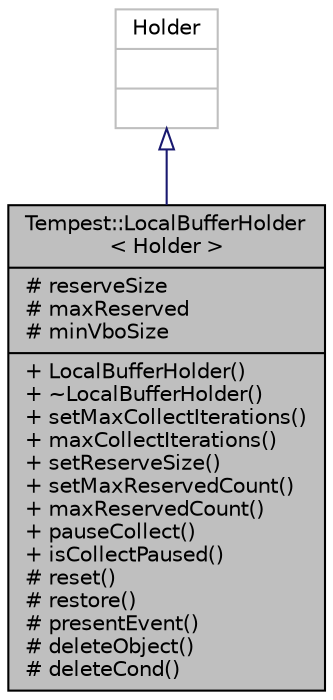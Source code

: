 digraph "Tempest::LocalBufferHolder&lt; Holder &gt;"
{
  edge [fontname="Helvetica",fontsize="10",labelfontname="Helvetica",labelfontsize="10"];
  node [fontname="Helvetica",fontsize="10",shape=record];
  Node0 [label="{Tempest::LocalBufferHolder\l\< Holder \>\n|# reserveSize\l# maxReserved\l# minVboSize\l|+ LocalBufferHolder()\l+ ~LocalBufferHolder()\l+ setMaxCollectIterations()\l+ maxCollectIterations()\l+ setReserveSize()\l+ setMaxReservedCount()\l+ maxReservedCount()\l+ pauseCollect()\l+ isCollectPaused()\l# reset()\l# restore()\l# presentEvent()\l# deleteObject()\l# deleteCond()\l}",height=0.2,width=0.4,color="black", fillcolor="grey75", style="filled", fontcolor="black"];
  Node1 -> Node0 [dir="back",color="midnightblue",fontsize="10",style="solid",arrowtail="onormal",fontname="Helvetica"];
  Node1 [label="{Holder\n||}",height=0.2,width=0.4,color="grey75", fillcolor="white", style="filled"];
}
